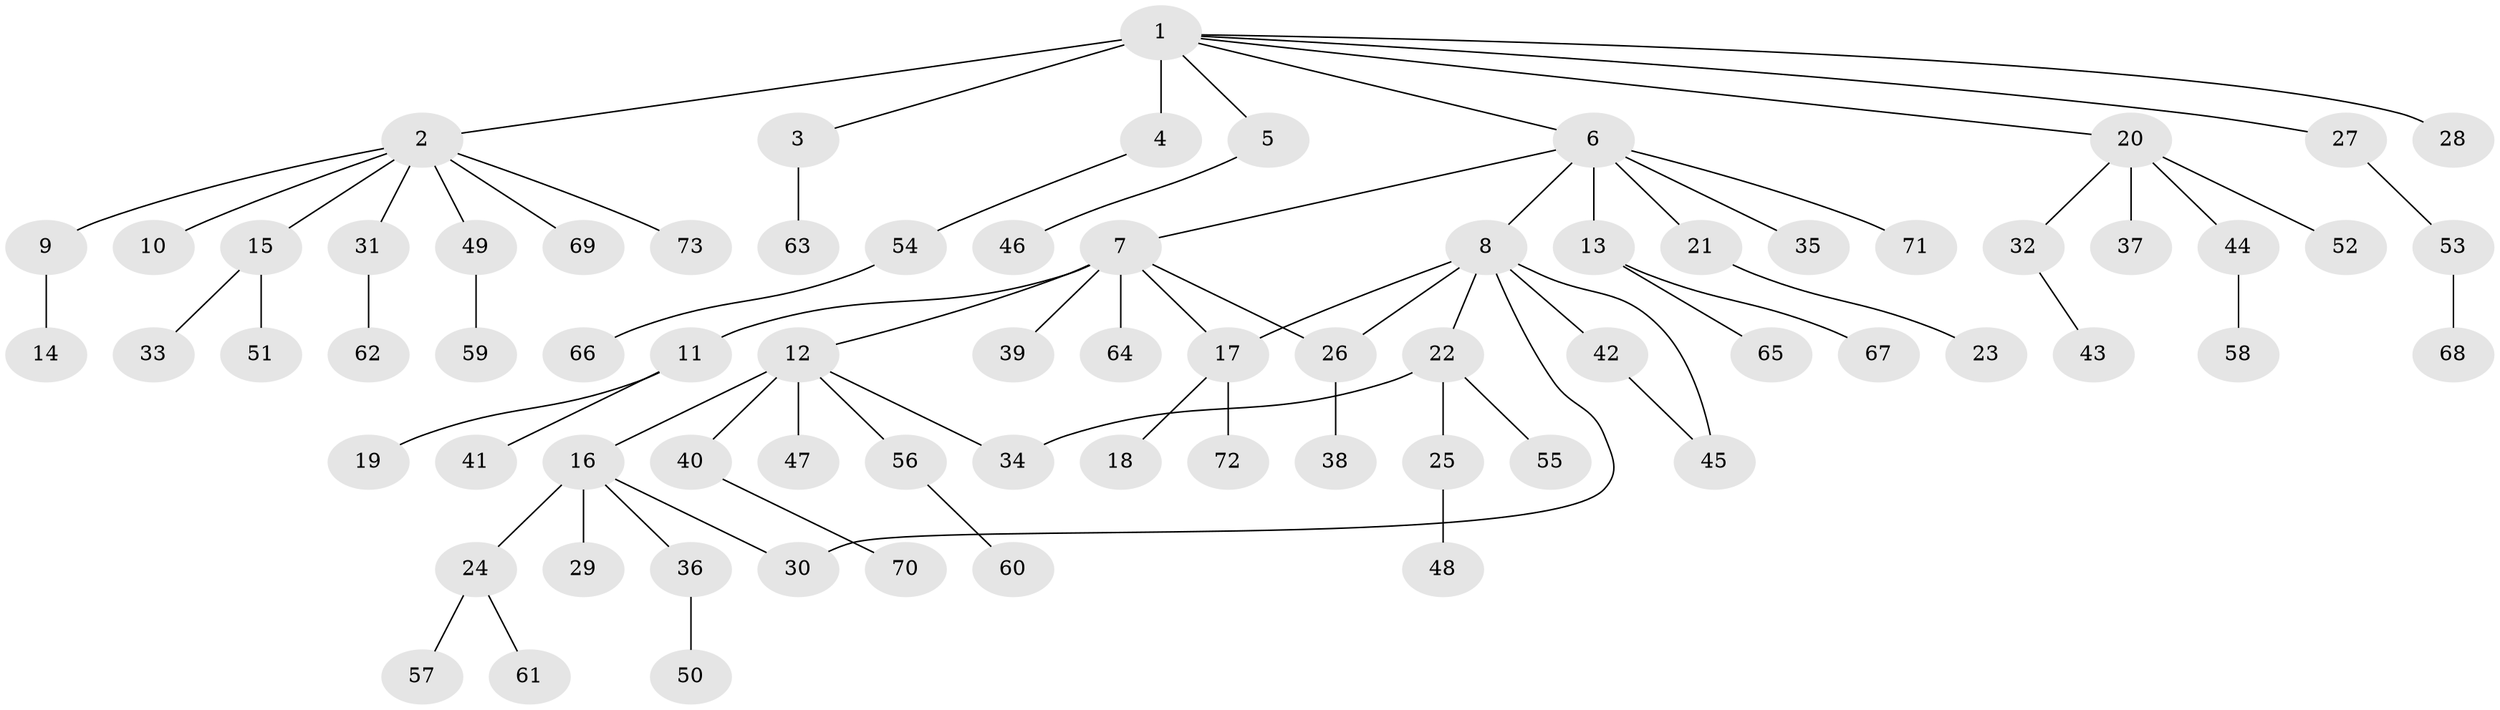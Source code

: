 // original degree distribution, {14: 0.006896551724137931, 9: 0.020689655172413793, 4: 0.06206896551724138, 1: 0.6275862068965518, 3: 0.04827586206896552, 8: 0.013793103448275862, 11: 0.006896551724137931, 2: 0.1793103448275862, 5: 0.013793103448275862, 6: 0.006896551724137931, 7: 0.013793103448275862}
// Generated by graph-tools (version 1.1) at 2025/50/03/04/25 22:50:40]
// undirected, 73 vertices, 77 edges
graph export_dot {
  node [color=gray90,style=filled];
  1;
  2;
  3;
  4;
  5;
  6;
  7;
  8;
  9;
  10;
  11;
  12;
  13;
  14;
  15;
  16;
  17;
  18;
  19;
  20;
  21;
  22;
  23;
  24;
  25;
  26;
  27;
  28;
  29;
  30;
  31;
  32;
  33;
  34;
  35;
  36;
  37;
  38;
  39;
  40;
  41;
  42;
  43;
  44;
  45;
  46;
  47;
  48;
  49;
  50;
  51;
  52;
  53;
  54;
  55;
  56;
  57;
  58;
  59;
  60;
  61;
  62;
  63;
  64;
  65;
  66;
  67;
  68;
  69;
  70;
  71;
  72;
  73;
  1 -- 2 [weight=1.0];
  1 -- 3 [weight=1.0];
  1 -- 4 [weight=6.0];
  1 -- 5 [weight=1.0];
  1 -- 6 [weight=1.0];
  1 -- 20 [weight=1.0];
  1 -- 27 [weight=1.0];
  1 -- 28 [weight=1.0];
  2 -- 9 [weight=1.0];
  2 -- 10 [weight=1.0];
  2 -- 15 [weight=1.0];
  2 -- 31 [weight=1.0];
  2 -- 49 [weight=1.0];
  2 -- 69 [weight=1.0];
  2 -- 73 [weight=1.0];
  3 -- 63 [weight=2.0];
  4 -- 54 [weight=1.0];
  5 -- 46 [weight=1.0];
  6 -- 7 [weight=1.0];
  6 -- 8 [weight=1.0];
  6 -- 13 [weight=1.0];
  6 -- 21 [weight=1.0];
  6 -- 35 [weight=1.0];
  6 -- 71 [weight=1.0];
  7 -- 11 [weight=1.0];
  7 -- 12 [weight=1.0];
  7 -- 17 [weight=1.0];
  7 -- 26 [weight=1.0];
  7 -- 39 [weight=4.0];
  7 -- 64 [weight=1.0];
  8 -- 17 [weight=1.0];
  8 -- 22 [weight=1.0];
  8 -- 26 [weight=1.0];
  8 -- 30 [weight=1.0];
  8 -- 42 [weight=2.0];
  8 -- 45 [weight=1.0];
  9 -- 14 [weight=2.0];
  11 -- 19 [weight=1.0];
  11 -- 41 [weight=1.0];
  12 -- 16 [weight=1.0];
  12 -- 34 [weight=1.0];
  12 -- 40 [weight=1.0];
  12 -- 47 [weight=2.0];
  12 -- 56 [weight=1.0];
  13 -- 65 [weight=1.0];
  13 -- 67 [weight=1.0];
  15 -- 33 [weight=1.0];
  15 -- 51 [weight=1.0];
  16 -- 24 [weight=1.0];
  16 -- 29 [weight=4.0];
  16 -- 30 [weight=1.0];
  16 -- 36 [weight=1.0];
  17 -- 18 [weight=1.0];
  17 -- 72 [weight=1.0];
  20 -- 32 [weight=1.0];
  20 -- 37 [weight=1.0];
  20 -- 44 [weight=1.0];
  20 -- 52 [weight=1.0];
  21 -- 23 [weight=1.0];
  22 -- 25 [weight=1.0];
  22 -- 34 [weight=3.0];
  22 -- 55 [weight=1.0];
  24 -- 57 [weight=1.0];
  24 -- 61 [weight=1.0];
  25 -- 48 [weight=2.0];
  26 -- 38 [weight=4.0];
  27 -- 53 [weight=2.0];
  31 -- 62 [weight=1.0];
  32 -- 43 [weight=1.0];
  36 -- 50 [weight=3.0];
  40 -- 70 [weight=1.0];
  42 -- 45 [weight=1.0];
  44 -- 58 [weight=2.0];
  49 -- 59 [weight=1.0];
  53 -- 68 [weight=1.0];
  54 -- 66 [weight=1.0];
  56 -- 60 [weight=2.0];
}
